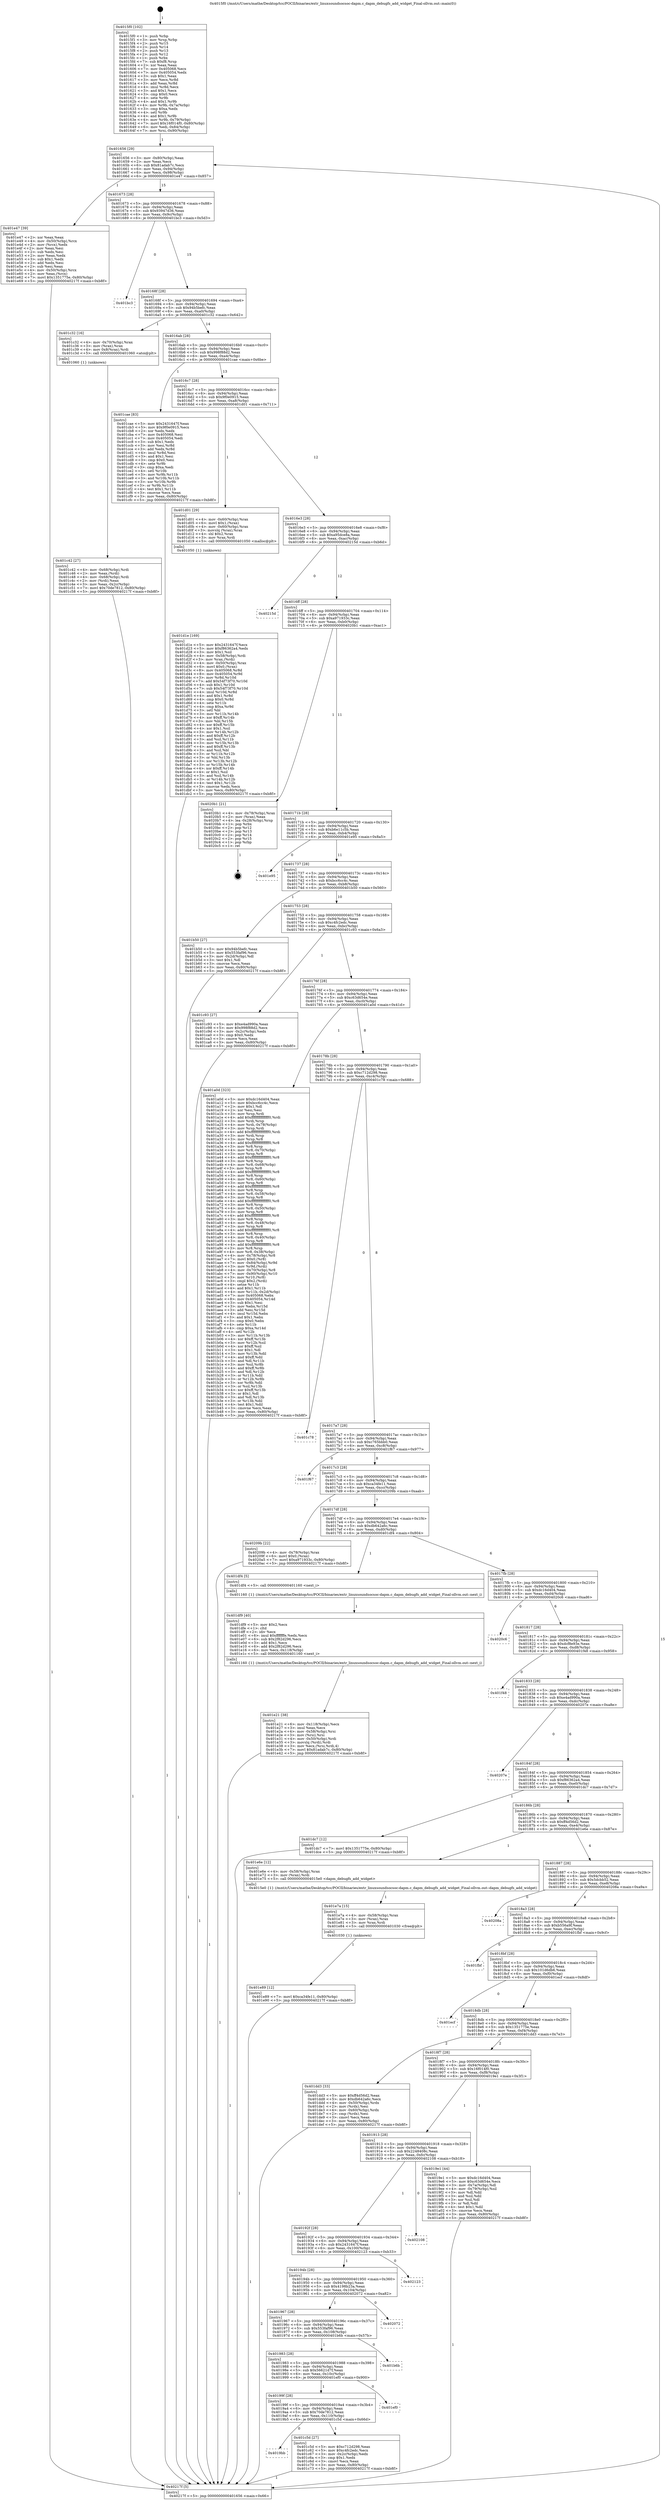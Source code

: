 digraph "0x4015f0" {
  label = "0x4015f0 (/mnt/c/Users/mathe/Desktop/tcc/POCII/binaries/extr_linuxsoundsocsoc-dapm.c_dapm_debugfs_add_widget_Final-ollvm.out::main(0))"
  labelloc = "t"
  node[shape=record]

  Entry [label="",width=0.3,height=0.3,shape=circle,fillcolor=black,style=filled]
  "0x401656" [label="{
     0x401656 [29]\l
     | [instrs]\l
     &nbsp;&nbsp;0x401656 \<+3\>: mov -0x80(%rbp),%eax\l
     &nbsp;&nbsp;0x401659 \<+2\>: mov %eax,%ecx\l
     &nbsp;&nbsp;0x40165b \<+6\>: sub $0x81adab7c,%ecx\l
     &nbsp;&nbsp;0x401661 \<+6\>: mov %eax,-0x94(%rbp)\l
     &nbsp;&nbsp;0x401667 \<+6\>: mov %ecx,-0x98(%rbp)\l
     &nbsp;&nbsp;0x40166d \<+6\>: je 0000000000401e47 \<main+0x857\>\l
  }"]
  "0x401e47" [label="{
     0x401e47 [39]\l
     | [instrs]\l
     &nbsp;&nbsp;0x401e47 \<+2\>: xor %eax,%eax\l
     &nbsp;&nbsp;0x401e49 \<+4\>: mov -0x50(%rbp),%rcx\l
     &nbsp;&nbsp;0x401e4d \<+2\>: mov (%rcx),%edx\l
     &nbsp;&nbsp;0x401e4f \<+2\>: mov %eax,%esi\l
     &nbsp;&nbsp;0x401e51 \<+2\>: sub %edx,%esi\l
     &nbsp;&nbsp;0x401e53 \<+2\>: mov %eax,%edx\l
     &nbsp;&nbsp;0x401e55 \<+3\>: sub $0x1,%edx\l
     &nbsp;&nbsp;0x401e58 \<+2\>: add %edx,%esi\l
     &nbsp;&nbsp;0x401e5a \<+2\>: sub %esi,%eax\l
     &nbsp;&nbsp;0x401e5c \<+4\>: mov -0x50(%rbp),%rcx\l
     &nbsp;&nbsp;0x401e60 \<+2\>: mov %eax,(%rcx)\l
     &nbsp;&nbsp;0x401e62 \<+7\>: movl $0x1351775e,-0x80(%rbp)\l
     &nbsp;&nbsp;0x401e69 \<+5\>: jmp 000000000040217f \<main+0xb8f\>\l
  }"]
  "0x401673" [label="{
     0x401673 [28]\l
     | [instrs]\l
     &nbsp;&nbsp;0x401673 \<+5\>: jmp 0000000000401678 \<main+0x88\>\l
     &nbsp;&nbsp;0x401678 \<+6\>: mov -0x94(%rbp),%eax\l
     &nbsp;&nbsp;0x40167e \<+5\>: sub $0x93947d36,%eax\l
     &nbsp;&nbsp;0x401683 \<+6\>: mov %eax,-0x9c(%rbp)\l
     &nbsp;&nbsp;0x401689 \<+6\>: je 0000000000401bc3 \<main+0x5d3\>\l
  }"]
  Exit [label="",width=0.3,height=0.3,shape=circle,fillcolor=black,style=filled,peripheries=2]
  "0x401bc3" [label="{
     0x401bc3\l
  }", style=dashed]
  "0x40168f" [label="{
     0x40168f [28]\l
     | [instrs]\l
     &nbsp;&nbsp;0x40168f \<+5\>: jmp 0000000000401694 \<main+0xa4\>\l
     &nbsp;&nbsp;0x401694 \<+6\>: mov -0x94(%rbp),%eax\l
     &nbsp;&nbsp;0x40169a \<+5\>: sub $0x94b5befc,%eax\l
     &nbsp;&nbsp;0x40169f \<+6\>: mov %eax,-0xa0(%rbp)\l
     &nbsp;&nbsp;0x4016a5 \<+6\>: je 0000000000401c32 \<main+0x642\>\l
  }"]
  "0x401e89" [label="{
     0x401e89 [12]\l
     | [instrs]\l
     &nbsp;&nbsp;0x401e89 \<+7\>: movl $0xca34fe11,-0x80(%rbp)\l
     &nbsp;&nbsp;0x401e90 \<+5\>: jmp 000000000040217f \<main+0xb8f\>\l
  }"]
  "0x401c32" [label="{
     0x401c32 [16]\l
     | [instrs]\l
     &nbsp;&nbsp;0x401c32 \<+4\>: mov -0x70(%rbp),%rax\l
     &nbsp;&nbsp;0x401c36 \<+3\>: mov (%rax),%rax\l
     &nbsp;&nbsp;0x401c39 \<+4\>: mov 0x8(%rax),%rdi\l
     &nbsp;&nbsp;0x401c3d \<+5\>: call 0000000000401060 \<atoi@plt\>\l
     | [calls]\l
     &nbsp;&nbsp;0x401060 \{1\} (unknown)\l
  }"]
  "0x4016ab" [label="{
     0x4016ab [28]\l
     | [instrs]\l
     &nbsp;&nbsp;0x4016ab \<+5\>: jmp 00000000004016b0 \<main+0xc0\>\l
     &nbsp;&nbsp;0x4016b0 \<+6\>: mov -0x94(%rbp),%eax\l
     &nbsp;&nbsp;0x4016b6 \<+5\>: sub $0x998f88d2,%eax\l
     &nbsp;&nbsp;0x4016bb \<+6\>: mov %eax,-0xa4(%rbp)\l
     &nbsp;&nbsp;0x4016c1 \<+6\>: je 0000000000401cae \<main+0x6be\>\l
  }"]
  "0x401e7a" [label="{
     0x401e7a [15]\l
     | [instrs]\l
     &nbsp;&nbsp;0x401e7a \<+4\>: mov -0x58(%rbp),%rax\l
     &nbsp;&nbsp;0x401e7e \<+3\>: mov (%rax),%rax\l
     &nbsp;&nbsp;0x401e81 \<+3\>: mov %rax,%rdi\l
     &nbsp;&nbsp;0x401e84 \<+5\>: call 0000000000401030 \<free@plt\>\l
     | [calls]\l
     &nbsp;&nbsp;0x401030 \{1\} (unknown)\l
  }"]
  "0x401cae" [label="{
     0x401cae [83]\l
     | [instrs]\l
     &nbsp;&nbsp;0x401cae \<+5\>: mov $0x2431647f,%eax\l
     &nbsp;&nbsp;0x401cb3 \<+5\>: mov $0x9f0e0915,%ecx\l
     &nbsp;&nbsp;0x401cb8 \<+2\>: xor %edx,%edx\l
     &nbsp;&nbsp;0x401cba \<+7\>: mov 0x405068,%esi\l
     &nbsp;&nbsp;0x401cc1 \<+7\>: mov 0x405054,%edi\l
     &nbsp;&nbsp;0x401cc8 \<+3\>: sub $0x1,%edx\l
     &nbsp;&nbsp;0x401ccb \<+3\>: mov %esi,%r8d\l
     &nbsp;&nbsp;0x401cce \<+3\>: add %edx,%r8d\l
     &nbsp;&nbsp;0x401cd1 \<+4\>: imul %r8d,%esi\l
     &nbsp;&nbsp;0x401cd5 \<+3\>: and $0x1,%esi\l
     &nbsp;&nbsp;0x401cd8 \<+3\>: cmp $0x0,%esi\l
     &nbsp;&nbsp;0x401cdb \<+4\>: sete %r9b\l
     &nbsp;&nbsp;0x401cdf \<+3\>: cmp $0xa,%edi\l
     &nbsp;&nbsp;0x401ce2 \<+4\>: setl %r10b\l
     &nbsp;&nbsp;0x401ce6 \<+3\>: mov %r9b,%r11b\l
     &nbsp;&nbsp;0x401ce9 \<+3\>: and %r10b,%r11b\l
     &nbsp;&nbsp;0x401cec \<+3\>: xor %r10b,%r9b\l
     &nbsp;&nbsp;0x401cef \<+3\>: or %r9b,%r11b\l
     &nbsp;&nbsp;0x401cf2 \<+4\>: test $0x1,%r11b\l
     &nbsp;&nbsp;0x401cf6 \<+3\>: cmovne %ecx,%eax\l
     &nbsp;&nbsp;0x401cf9 \<+3\>: mov %eax,-0x80(%rbp)\l
     &nbsp;&nbsp;0x401cfc \<+5\>: jmp 000000000040217f \<main+0xb8f\>\l
  }"]
  "0x4016c7" [label="{
     0x4016c7 [28]\l
     | [instrs]\l
     &nbsp;&nbsp;0x4016c7 \<+5\>: jmp 00000000004016cc \<main+0xdc\>\l
     &nbsp;&nbsp;0x4016cc \<+6\>: mov -0x94(%rbp),%eax\l
     &nbsp;&nbsp;0x4016d2 \<+5\>: sub $0x9f0e0915,%eax\l
     &nbsp;&nbsp;0x4016d7 \<+6\>: mov %eax,-0xa8(%rbp)\l
     &nbsp;&nbsp;0x4016dd \<+6\>: je 0000000000401d01 \<main+0x711\>\l
  }"]
  "0x401e21" [label="{
     0x401e21 [38]\l
     | [instrs]\l
     &nbsp;&nbsp;0x401e21 \<+6\>: mov -0x118(%rbp),%ecx\l
     &nbsp;&nbsp;0x401e27 \<+3\>: imul %eax,%ecx\l
     &nbsp;&nbsp;0x401e2a \<+4\>: mov -0x58(%rbp),%rsi\l
     &nbsp;&nbsp;0x401e2e \<+3\>: mov (%rsi),%rsi\l
     &nbsp;&nbsp;0x401e31 \<+4\>: mov -0x50(%rbp),%rdi\l
     &nbsp;&nbsp;0x401e35 \<+3\>: movslq (%rdi),%rdi\l
     &nbsp;&nbsp;0x401e38 \<+3\>: mov %ecx,(%rsi,%rdi,4)\l
     &nbsp;&nbsp;0x401e3b \<+7\>: movl $0x81adab7c,-0x80(%rbp)\l
     &nbsp;&nbsp;0x401e42 \<+5\>: jmp 000000000040217f \<main+0xb8f\>\l
  }"]
  "0x401d01" [label="{
     0x401d01 [29]\l
     | [instrs]\l
     &nbsp;&nbsp;0x401d01 \<+4\>: mov -0x60(%rbp),%rax\l
     &nbsp;&nbsp;0x401d05 \<+6\>: movl $0x1,(%rax)\l
     &nbsp;&nbsp;0x401d0b \<+4\>: mov -0x60(%rbp),%rax\l
     &nbsp;&nbsp;0x401d0f \<+3\>: movslq (%rax),%rax\l
     &nbsp;&nbsp;0x401d12 \<+4\>: shl $0x2,%rax\l
     &nbsp;&nbsp;0x401d16 \<+3\>: mov %rax,%rdi\l
     &nbsp;&nbsp;0x401d19 \<+5\>: call 0000000000401050 \<malloc@plt\>\l
     | [calls]\l
     &nbsp;&nbsp;0x401050 \{1\} (unknown)\l
  }"]
  "0x4016e3" [label="{
     0x4016e3 [28]\l
     | [instrs]\l
     &nbsp;&nbsp;0x4016e3 \<+5\>: jmp 00000000004016e8 \<main+0xf8\>\l
     &nbsp;&nbsp;0x4016e8 \<+6\>: mov -0x94(%rbp),%eax\l
     &nbsp;&nbsp;0x4016ee \<+5\>: sub $0xa95dce8a,%eax\l
     &nbsp;&nbsp;0x4016f3 \<+6\>: mov %eax,-0xac(%rbp)\l
     &nbsp;&nbsp;0x4016f9 \<+6\>: je 000000000040215d \<main+0xb6d\>\l
  }"]
  "0x401df9" [label="{
     0x401df9 [40]\l
     | [instrs]\l
     &nbsp;&nbsp;0x401df9 \<+5\>: mov $0x2,%ecx\l
     &nbsp;&nbsp;0x401dfe \<+1\>: cltd\l
     &nbsp;&nbsp;0x401dff \<+2\>: idiv %ecx\l
     &nbsp;&nbsp;0x401e01 \<+6\>: imul $0xfffffffe,%edx,%ecx\l
     &nbsp;&nbsp;0x401e07 \<+6\>: sub $0x2f82d296,%ecx\l
     &nbsp;&nbsp;0x401e0d \<+3\>: add $0x1,%ecx\l
     &nbsp;&nbsp;0x401e10 \<+6\>: add $0x2f82d296,%ecx\l
     &nbsp;&nbsp;0x401e16 \<+6\>: mov %ecx,-0x118(%rbp)\l
     &nbsp;&nbsp;0x401e1c \<+5\>: call 0000000000401160 \<next_i\>\l
     | [calls]\l
     &nbsp;&nbsp;0x401160 \{1\} (/mnt/c/Users/mathe/Desktop/tcc/POCII/binaries/extr_linuxsoundsocsoc-dapm.c_dapm_debugfs_add_widget_Final-ollvm.out::next_i)\l
  }"]
  "0x40215d" [label="{
     0x40215d\l
  }", style=dashed]
  "0x4016ff" [label="{
     0x4016ff [28]\l
     | [instrs]\l
     &nbsp;&nbsp;0x4016ff \<+5\>: jmp 0000000000401704 \<main+0x114\>\l
     &nbsp;&nbsp;0x401704 \<+6\>: mov -0x94(%rbp),%eax\l
     &nbsp;&nbsp;0x40170a \<+5\>: sub $0xa971933c,%eax\l
     &nbsp;&nbsp;0x40170f \<+6\>: mov %eax,-0xb0(%rbp)\l
     &nbsp;&nbsp;0x401715 \<+6\>: je 00000000004020b1 \<main+0xac1\>\l
  }"]
  "0x401d1e" [label="{
     0x401d1e [169]\l
     | [instrs]\l
     &nbsp;&nbsp;0x401d1e \<+5\>: mov $0x2431647f,%ecx\l
     &nbsp;&nbsp;0x401d23 \<+5\>: mov $0xf86362a4,%edx\l
     &nbsp;&nbsp;0x401d28 \<+3\>: mov $0x1,%sil\l
     &nbsp;&nbsp;0x401d2b \<+4\>: mov -0x58(%rbp),%rdi\l
     &nbsp;&nbsp;0x401d2f \<+3\>: mov %rax,(%rdi)\l
     &nbsp;&nbsp;0x401d32 \<+4\>: mov -0x50(%rbp),%rax\l
     &nbsp;&nbsp;0x401d36 \<+6\>: movl $0x0,(%rax)\l
     &nbsp;&nbsp;0x401d3c \<+8\>: mov 0x405068,%r8d\l
     &nbsp;&nbsp;0x401d44 \<+8\>: mov 0x405054,%r9d\l
     &nbsp;&nbsp;0x401d4c \<+3\>: mov %r8d,%r10d\l
     &nbsp;&nbsp;0x401d4f \<+7\>: add $0x54f73f70,%r10d\l
     &nbsp;&nbsp;0x401d56 \<+4\>: sub $0x1,%r10d\l
     &nbsp;&nbsp;0x401d5a \<+7\>: sub $0x54f73f70,%r10d\l
     &nbsp;&nbsp;0x401d61 \<+4\>: imul %r10d,%r8d\l
     &nbsp;&nbsp;0x401d65 \<+4\>: and $0x1,%r8d\l
     &nbsp;&nbsp;0x401d69 \<+4\>: cmp $0x0,%r8d\l
     &nbsp;&nbsp;0x401d6d \<+4\>: sete %r11b\l
     &nbsp;&nbsp;0x401d71 \<+4\>: cmp $0xa,%r9d\l
     &nbsp;&nbsp;0x401d75 \<+3\>: setl %bl\l
     &nbsp;&nbsp;0x401d78 \<+3\>: mov %r11b,%r14b\l
     &nbsp;&nbsp;0x401d7b \<+4\>: xor $0xff,%r14b\l
     &nbsp;&nbsp;0x401d7f \<+3\>: mov %bl,%r15b\l
     &nbsp;&nbsp;0x401d82 \<+4\>: xor $0xff,%r15b\l
     &nbsp;&nbsp;0x401d86 \<+4\>: xor $0x1,%sil\l
     &nbsp;&nbsp;0x401d8a \<+3\>: mov %r14b,%r12b\l
     &nbsp;&nbsp;0x401d8d \<+4\>: and $0xff,%r12b\l
     &nbsp;&nbsp;0x401d91 \<+3\>: and %sil,%r11b\l
     &nbsp;&nbsp;0x401d94 \<+3\>: mov %r15b,%r13b\l
     &nbsp;&nbsp;0x401d97 \<+4\>: and $0xff,%r13b\l
     &nbsp;&nbsp;0x401d9b \<+3\>: and %sil,%bl\l
     &nbsp;&nbsp;0x401d9e \<+3\>: or %r11b,%r12b\l
     &nbsp;&nbsp;0x401da1 \<+3\>: or %bl,%r13b\l
     &nbsp;&nbsp;0x401da4 \<+3\>: xor %r13b,%r12b\l
     &nbsp;&nbsp;0x401da7 \<+3\>: or %r15b,%r14b\l
     &nbsp;&nbsp;0x401daa \<+4\>: xor $0xff,%r14b\l
     &nbsp;&nbsp;0x401dae \<+4\>: or $0x1,%sil\l
     &nbsp;&nbsp;0x401db2 \<+3\>: and %sil,%r14b\l
     &nbsp;&nbsp;0x401db5 \<+3\>: or %r14b,%r12b\l
     &nbsp;&nbsp;0x401db8 \<+4\>: test $0x1,%r12b\l
     &nbsp;&nbsp;0x401dbc \<+3\>: cmovne %edx,%ecx\l
     &nbsp;&nbsp;0x401dbf \<+3\>: mov %ecx,-0x80(%rbp)\l
     &nbsp;&nbsp;0x401dc2 \<+5\>: jmp 000000000040217f \<main+0xb8f\>\l
  }"]
  "0x4020b1" [label="{
     0x4020b1 [21]\l
     | [instrs]\l
     &nbsp;&nbsp;0x4020b1 \<+4\>: mov -0x78(%rbp),%rax\l
     &nbsp;&nbsp;0x4020b5 \<+2\>: mov (%rax),%eax\l
     &nbsp;&nbsp;0x4020b7 \<+4\>: lea -0x28(%rbp),%rsp\l
     &nbsp;&nbsp;0x4020bb \<+1\>: pop %rbx\l
     &nbsp;&nbsp;0x4020bc \<+2\>: pop %r12\l
     &nbsp;&nbsp;0x4020be \<+2\>: pop %r13\l
     &nbsp;&nbsp;0x4020c0 \<+2\>: pop %r14\l
     &nbsp;&nbsp;0x4020c2 \<+2\>: pop %r15\l
     &nbsp;&nbsp;0x4020c4 \<+1\>: pop %rbp\l
     &nbsp;&nbsp;0x4020c5 \<+1\>: ret\l
  }"]
  "0x40171b" [label="{
     0x40171b [28]\l
     | [instrs]\l
     &nbsp;&nbsp;0x40171b \<+5\>: jmp 0000000000401720 \<main+0x130\>\l
     &nbsp;&nbsp;0x401720 \<+6\>: mov -0x94(%rbp),%eax\l
     &nbsp;&nbsp;0x401726 \<+5\>: sub $0xb6e11c5b,%eax\l
     &nbsp;&nbsp;0x40172b \<+6\>: mov %eax,-0xb4(%rbp)\l
     &nbsp;&nbsp;0x401731 \<+6\>: je 0000000000401e95 \<main+0x8a5\>\l
  }"]
  "0x4019bb" [label="{
     0x4019bb\l
  }", style=dashed]
  "0x401e95" [label="{
     0x401e95\l
  }", style=dashed]
  "0x401737" [label="{
     0x401737 [28]\l
     | [instrs]\l
     &nbsp;&nbsp;0x401737 \<+5\>: jmp 000000000040173c \<main+0x14c\>\l
     &nbsp;&nbsp;0x40173c \<+6\>: mov -0x94(%rbp),%eax\l
     &nbsp;&nbsp;0x401742 \<+5\>: sub $0xbcc6cc4c,%eax\l
     &nbsp;&nbsp;0x401747 \<+6\>: mov %eax,-0xb8(%rbp)\l
     &nbsp;&nbsp;0x40174d \<+6\>: je 0000000000401b50 \<main+0x560\>\l
  }"]
  "0x401c5d" [label="{
     0x401c5d [27]\l
     | [instrs]\l
     &nbsp;&nbsp;0x401c5d \<+5\>: mov $0xc712d298,%eax\l
     &nbsp;&nbsp;0x401c62 \<+5\>: mov $0xc4fc2edc,%ecx\l
     &nbsp;&nbsp;0x401c67 \<+3\>: mov -0x2c(%rbp),%edx\l
     &nbsp;&nbsp;0x401c6a \<+3\>: cmp $0x1,%edx\l
     &nbsp;&nbsp;0x401c6d \<+3\>: cmovl %ecx,%eax\l
     &nbsp;&nbsp;0x401c70 \<+3\>: mov %eax,-0x80(%rbp)\l
     &nbsp;&nbsp;0x401c73 \<+5\>: jmp 000000000040217f \<main+0xb8f\>\l
  }"]
  "0x401b50" [label="{
     0x401b50 [27]\l
     | [instrs]\l
     &nbsp;&nbsp;0x401b50 \<+5\>: mov $0x94b5befc,%eax\l
     &nbsp;&nbsp;0x401b55 \<+5\>: mov $0x553faf96,%ecx\l
     &nbsp;&nbsp;0x401b5a \<+3\>: mov -0x2d(%rbp),%dl\l
     &nbsp;&nbsp;0x401b5d \<+3\>: test $0x1,%dl\l
     &nbsp;&nbsp;0x401b60 \<+3\>: cmovne %ecx,%eax\l
     &nbsp;&nbsp;0x401b63 \<+3\>: mov %eax,-0x80(%rbp)\l
     &nbsp;&nbsp;0x401b66 \<+5\>: jmp 000000000040217f \<main+0xb8f\>\l
  }"]
  "0x401753" [label="{
     0x401753 [28]\l
     | [instrs]\l
     &nbsp;&nbsp;0x401753 \<+5\>: jmp 0000000000401758 \<main+0x168\>\l
     &nbsp;&nbsp;0x401758 \<+6\>: mov -0x94(%rbp),%eax\l
     &nbsp;&nbsp;0x40175e \<+5\>: sub $0xc4fc2edc,%eax\l
     &nbsp;&nbsp;0x401763 \<+6\>: mov %eax,-0xbc(%rbp)\l
     &nbsp;&nbsp;0x401769 \<+6\>: je 0000000000401c93 \<main+0x6a3\>\l
  }"]
  "0x40199f" [label="{
     0x40199f [28]\l
     | [instrs]\l
     &nbsp;&nbsp;0x40199f \<+5\>: jmp 00000000004019a4 \<main+0x3b4\>\l
     &nbsp;&nbsp;0x4019a4 \<+6\>: mov -0x94(%rbp),%eax\l
     &nbsp;&nbsp;0x4019aa \<+5\>: sub $0x70de7812,%eax\l
     &nbsp;&nbsp;0x4019af \<+6\>: mov %eax,-0x110(%rbp)\l
     &nbsp;&nbsp;0x4019b5 \<+6\>: je 0000000000401c5d \<main+0x66d\>\l
  }"]
  "0x401c93" [label="{
     0x401c93 [27]\l
     | [instrs]\l
     &nbsp;&nbsp;0x401c93 \<+5\>: mov $0xe4ad990a,%eax\l
     &nbsp;&nbsp;0x401c98 \<+5\>: mov $0x998f88d2,%ecx\l
     &nbsp;&nbsp;0x401c9d \<+3\>: mov -0x2c(%rbp),%edx\l
     &nbsp;&nbsp;0x401ca0 \<+3\>: cmp $0x0,%edx\l
     &nbsp;&nbsp;0x401ca3 \<+3\>: cmove %ecx,%eax\l
     &nbsp;&nbsp;0x401ca6 \<+3\>: mov %eax,-0x80(%rbp)\l
     &nbsp;&nbsp;0x401ca9 \<+5\>: jmp 000000000040217f \<main+0xb8f\>\l
  }"]
  "0x40176f" [label="{
     0x40176f [28]\l
     | [instrs]\l
     &nbsp;&nbsp;0x40176f \<+5\>: jmp 0000000000401774 \<main+0x184\>\l
     &nbsp;&nbsp;0x401774 \<+6\>: mov -0x94(%rbp),%eax\l
     &nbsp;&nbsp;0x40177a \<+5\>: sub $0xc63d654e,%eax\l
     &nbsp;&nbsp;0x40177f \<+6\>: mov %eax,-0xc0(%rbp)\l
     &nbsp;&nbsp;0x401785 \<+6\>: je 0000000000401a0d \<main+0x41d\>\l
  }"]
  "0x401ef0" [label="{
     0x401ef0\l
  }", style=dashed]
  "0x401a0d" [label="{
     0x401a0d [323]\l
     | [instrs]\l
     &nbsp;&nbsp;0x401a0d \<+5\>: mov $0xdc16d404,%eax\l
     &nbsp;&nbsp;0x401a12 \<+5\>: mov $0xbcc6cc4c,%ecx\l
     &nbsp;&nbsp;0x401a17 \<+2\>: mov $0x1,%dl\l
     &nbsp;&nbsp;0x401a19 \<+2\>: xor %esi,%esi\l
     &nbsp;&nbsp;0x401a1b \<+3\>: mov %rsp,%rdi\l
     &nbsp;&nbsp;0x401a1e \<+4\>: add $0xfffffffffffffff0,%rdi\l
     &nbsp;&nbsp;0x401a22 \<+3\>: mov %rdi,%rsp\l
     &nbsp;&nbsp;0x401a25 \<+4\>: mov %rdi,-0x78(%rbp)\l
     &nbsp;&nbsp;0x401a29 \<+3\>: mov %rsp,%rdi\l
     &nbsp;&nbsp;0x401a2c \<+4\>: add $0xfffffffffffffff0,%rdi\l
     &nbsp;&nbsp;0x401a30 \<+3\>: mov %rdi,%rsp\l
     &nbsp;&nbsp;0x401a33 \<+3\>: mov %rsp,%r8\l
     &nbsp;&nbsp;0x401a36 \<+4\>: add $0xfffffffffffffff0,%r8\l
     &nbsp;&nbsp;0x401a3a \<+3\>: mov %r8,%rsp\l
     &nbsp;&nbsp;0x401a3d \<+4\>: mov %r8,-0x70(%rbp)\l
     &nbsp;&nbsp;0x401a41 \<+3\>: mov %rsp,%r8\l
     &nbsp;&nbsp;0x401a44 \<+4\>: add $0xfffffffffffffff0,%r8\l
     &nbsp;&nbsp;0x401a48 \<+3\>: mov %r8,%rsp\l
     &nbsp;&nbsp;0x401a4b \<+4\>: mov %r8,-0x68(%rbp)\l
     &nbsp;&nbsp;0x401a4f \<+3\>: mov %rsp,%r8\l
     &nbsp;&nbsp;0x401a52 \<+4\>: add $0xfffffffffffffff0,%r8\l
     &nbsp;&nbsp;0x401a56 \<+3\>: mov %r8,%rsp\l
     &nbsp;&nbsp;0x401a59 \<+4\>: mov %r8,-0x60(%rbp)\l
     &nbsp;&nbsp;0x401a5d \<+3\>: mov %rsp,%r8\l
     &nbsp;&nbsp;0x401a60 \<+4\>: add $0xfffffffffffffff0,%r8\l
     &nbsp;&nbsp;0x401a64 \<+3\>: mov %r8,%rsp\l
     &nbsp;&nbsp;0x401a67 \<+4\>: mov %r8,-0x58(%rbp)\l
     &nbsp;&nbsp;0x401a6b \<+3\>: mov %rsp,%r8\l
     &nbsp;&nbsp;0x401a6e \<+4\>: add $0xfffffffffffffff0,%r8\l
     &nbsp;&nbsp;0x401a72 \<+3\>: mov %r8,%rsp\l
     &nbsp;&nbsp;0x401a75 \<+4\>: mov %r8,-0x50(%rbp)\l
     &nbsp;&nbsp;0x401a79 \<+3\>: mov %rsp,%r8\l
     &nbsp;&nbsp;0x401a7c \<+4\>: add $0xfffffffffffffff0,%r8\l
     &nbsp;&nbsp;0x401a80 \<+3\>: mov %r8,%rsp\l
     &nbsp;&nbsp;0x401a83 \<+4\>: mov %r8,-0x48(%rbp)\l
     &nbsp;&nbsp;0x401a87 \<+3\>: mov %rsp,%r8\l
     &nbsp;&nbsp;0x401a8a \<+4\>: add $0xfffffffffffffff0,%r8\l
     &nbsp;&nbsp;0x401a8e \<+3\>: mov %r8,%rsp\l
     &nbsp;&nbsp;0x401a91 \<+4\>: mov %r8,-0x40(%rbp)\l
     &nbsp;&nbsp;0x401a95 \<+3\>: mov %rsp,%r8\l
     &nbsp;&nbsp;0x401a98 \<+4\>: add $0xfffffffffffffff0,%r8\l
     &nbsp;&nbsp;0x401a9c \<+3\>: mov %r8,%rsp\l
     &nbsp;&nbsp;0x401a9f \<+4\>: mov %r8,-0x38(%rbp)\l
     &nbsp;&nbsp;0x401aa3 \<+4\>: mov -0x78(%rbp),%r8\l
     &nbsp;&nbsp;0x401aa7 \<+7\>: movl $0x0,(%r8)\l
     &nbsp;&nbsp;0x401aae \<+7\>: mov -0x84(%rbp),%r9d\l
     &nbsp;&nbsp;0x401ab5 \<+3\>: mov %r9d,(%rdi)\l
     &nbsp;&nbsp;0x401ab8 \<+4\>: mov -0x70(%rbp),%r8\l
     &nbsp;&nbsp;0x401abc \<+7\>: mov -0x90(%rbp),%r10\l
     &nbsp;&nbsp;0x401ac3 \<+3\>: mov %r10,(%r8)\l
     &nbsp;&nbsp;0x401ac6 \<+3\>: cmpl $0x2,(%rdi)\l
     &nbsp;&nbsp;0x401ac9 \<+4\>: setne %r11b\l
     &nbsp;&nbsp;0x401acd \<+4\>: and $0x1,%r11b\l
     &nbsp;&nbsp;0x401ad1 \<+4\>: mov %r11b,-0x2d(%rbp)\l
     &nbsp;&nbsp;0x401ad5 \<+7\>: mov 0x405068,%ebx\l
     &nbsp;&nbsp;0x401adc \<+8\>: mov 0x405054,%r14d\l
     &nbsp;&nbsp;0x401ae4 \<+3\>: sub $0x1,%esi\l
     &nbsp;&nbsp;0x401ae7 \<+3\>: mov %ebx,%r15d\l
     &nbsp;&nbsp;0x401aea \<+3\>: add %esi,%r15d\l
     &nbsp;&nbsp;0x401aed \<+4\>: imul %r15d,%ebx\l
     &nbsp;&nbsp;0x401af1 \<+3\>: and $0x1,%ebx\l
     &nbsp;&nbsp;0x401af4 \<+3\>: cmp $0x0,%ebx\l
     &nbsp;&nbsp;0x401af7 \<+4\>: sete %r11b\l
     &nbsp;&nbsp;0x401afb \<+4\>: cmp $0xa,%r14d\l
     &nbsp;&nbsp;0x401aff \<+4\>: setl %r12b\l
     &nbsp;&nbsp;0x401b03 \<+3\>: mov %r11b,%r13b\l
     &nbsp;&nbsp;0x401b06 \<+4\>: xor $0xff,%r13b\l
     &nbsp;&nbsp;0x401b0a \<+3\>: mov %r12b,%sil\l
     &nbsp;&nbsp;0x401b0d \<+4\>: xor $0xff,%sil\l
     &nbsp;&nbsp;0x401b11 \<+3\>: xor $0x1,%dl\l
     &nbsp;&nbsp;0x401b14 \<+3\>: mov %r13b,%dil\l
     &nbsp;&nbsp;0x401b17 \<+4\>: and $0xff,%dil\l
     &nbsp;&nbsp;0x401b1b \<+3\>: and %dl,%r11b\l
     &nbsp;&nbsp;0x401b1e \<+3\>: mov %sil,%r8b\l
     &nbsp;&nbsp;0x401b21 \<+4\>: and $0xff,%r8b\l
     &nbsp;&nbsp;0x401b25 \<+3\>: and %dl,%r12b\l
     &nbsp;&nbsp;0x401b28 \<+3\>: or %r11b,%dil\l
     &nbsp;&nbsp;0x401b2b \<+3\>: or %r12b,%r8b\l
     &nbsp;&nbsp;0x401b2e \<+3\>: xor %r8b,%dil\l
     &nbsp;&nbsp;0x401b31 \<+3\>: or %sil,%r13b\l
     &nbsp;&nbsp;0x401b34 \<+4\>: xor $0xff,%r13b\l
     &nbsp;&nbsp;0x401b38 \<+3\>: or $0x1,%dl\l
     &nbsp;&nbsp;0x401b3b \<+3\>: and %dl,%r13b\l
     &nbsp;&nbsp;0x401b3e \<+3\>: or %r13b,%dil\l
     &nbsp;&nbsp;0x401b41 \<+4\>: test $0x1,%dil\l
     &nbsp;&nbsp;0x401b45 \<+3\>: cmovne %ecx,%eax\l
     &nbsp;&nbsp;0x401b48 \<+3\>: mov %eax,-0x80(%rbp)\l
     &nbsp;&nbsp;0x401b4b \<+5\>: jmp 000000000040217f \<main+0xb8f\>\l
  }"]
  "0x40178b" [label="{
     0x40178b [28]\l
     | [instrs]\l
     &nbsp;&nbsp;0x40178b \<+5\>: jmp 0000000000401790 \<main+0x1a0\>\l
     &nbsp;&nbsp;0x401790 \<+6\>: mov -0x94(%rbp),%eax\l
     &nbsp;&nbsp;0x401796 \<+5\>: sub $0xc712d298,%eax\l
     &nbsp;&nbsp;0x40179b \<+6\>: mov %eax,-0xc4(%rbp)\l
     &nbsp;&nbsp;0x4017a1 \<+6\>: je 0000000000401c78 \<main+0x688\>\l
  }"]
  "0x401983" [label="{
     0x401983 [28]\l
     | [instrs]\l
     &nbsp;&nbsp;0x401983 \<+5\>: jmp 0000000000401988 \<main+0x398\>\l
     &nbsp;&nbsp;0x401988 \<+6\>: mov -0x94(%rbp),%eax\l
     &nbsp;&nbsp;0x40198e \<+5\>: sub $0x56621d7f,%eax\l
     &nbsp;&nbsp;0x401993 \<+6\>: mov %eax,-0x10c(%rbp)\l
     &nbsp;&nbsp;0x401999 \<+6\>: je 0000000000401ef0 \<main+0x900\>\l
  }"]
  "0x401c78" [label="{
     0x401c78\l
  }", style=dashed]
  "0x4017a7" [label="{
     0x4017a7 [28]\l
     | [instrs]\l
     &nbsp;&nbsp;0x4017a7 \<+5\>: jmp 00000000004017ac \<main+0x1bc\>\l
     &nbsp;&nbsp;0x4017ac \<+6\>: mov -0x94(%rbp),%eax\l
     &nbsp;&nbsp;0x4017b2 \<+5\>: sub $0xc765bbb0,%eax\l
     &nbsp;&nbsp;0x4017b7 \<+6\>: mov %eax,-0xc8(%rbp)\l
     &nbsp;&nbsp;0x4017bd \<+6\>: je 0000000000401f67 \<main+0x977\>\l
  }"]
  "0x401b6b" [label="{
     0x401b6b\l
  }", style=dashed]
  "0x401f67" [label="{
     0x401f67\l
  }", style=dashed]
  "0x4017c3" [label="{
     0x4017c3 [28]\l
     | [instrs]\l
     &nbsp;&nbsp;0x4017c3 \<+5\>: jmp 00000000004017c8 \<main+0x1d8\>\l
     &nbsp;&nbsp;0x4017c8 \<+6\>: mov -0x94(%rbp),%eax\l
     &nbsp;&nbsp;0x4017ce \<+5\>: sub $0xca34fe11,%eax\l
     &nbsp;&nbsp;0x4017d3 \<+6\>: mov %eax,-0xcc(%rbp)\l
     &nbsp;&nbsp;0x4017d9 \<+6\>: je 000000000040209b \<main+0xaab\>\l
  }"]
  "0x401967" [label="{
     0x401967 [28]\l
     | [instrs]\l
     &nbsp;&nbsp;0x401967 \<+5\>: jmp 000000000040196c \<main+0x37c\>\l
     &nbsp;&nbsp;0x40196c \<+6\>: mov -0x94(%rbp),%eax\l
     &nbsp;&nbsp;0x401972 \<+5\>: sub $0x553faf96,%eax\l
     &nbsp;&nbsp;0x401977 \<+6\>: mov %eax,-0x108(%rbp)\l
     &nbsp;&nbsp;0x40197d \<+6\>: je 0000000000401b6b \<main+0x57b\>\l
  }"]
  "0x40209b" [label="{
     0x40209b [22]\l
     | [instrs]\l
     &nbsp;&nbsp;0x40209b \<+4\>: mov -0x78(%rbp),%rax\l
     &nbsp;&nbsp;0x40209f \<+6\>: movl $0x0,(%rax)\l
     &nbsp;&nbsp;0x4020a5 \<+7\>: movl $0xa971933c,-0x80(%rbp)\l
     &nbsp;&nbsp;0x4020ac \<+5\>: jmp 000000000040217f \<main+0xb8f\>\l
  }"]
  "0x4017df" [label="{
     0x4017df [28]\l
     | [instrs]\l
     &nbsp;&nbsp;0x4017df \<+5\>: jmp 00000000004017e4 \<main+0x1f4\>\l
     &nbsp;&nbsp;0x4017e4 \<+6\>: mov -0x94(%rbp),%eax\l
     &nbsp;&nbsp;0x4017ea \<+5\>: sub $0xdb642a6c,%eax\l
     &nbsp;&nbsp;0x4017ef \<+6\>: mov %eax,-0xd0(%rbp)\l
     &nbsp;&nbsp;0x4017f5 \<+6\>: je 0000000000401df4 \<main+0x804\>\l
  }"]
  "0x402072" [label="{
     0x402072\l
  }", style=dashed]
  "0x401df4" [label="{
     0x401df4 [5]\l
     | [instrs]\l
     &nbsp;&nbsp;0x401df4 \<+5\>: call 0000000000401160 \<next_i\>\l
     | [calls]\l
     &nbsp;&nbsp;0x401160 \{1\} (/mnt/c/Users/mathe/Desktop/tcc/POCII/binaries/extr_linuxsoundsocsoc-dapm.c_dapm_debugfs_add_widget_Final-ollvm.out::next_i)\l
  }"]
  "0x4017fb" [label="{
     0x4017fb [28]\l
     | [instrs]\l
     &nbsp;&nbsp;0x4017fb \<+5\>: jmp 0000000000401800 \<main+0x210\>\l
     &nbsp;&nbsp;0x401800 \<+6\>: mov -0x94(%rbp),%eax\l
     &nbsp;&nbsp;0x401806 \<+5\>: sub $0xdc16d404,%eax\l
     &nbsp;&nbsp;0x40180b \<+6\>: mov %eax,-0xd4(%rbp)\l
     &nbsp;&nbsp;0x401811 \<+6\>: je 00000000004020c6 \<main+0xad6\>\l
  }"]
  "0x40194b" [label="{
     0x40194b [28]\l
     | [instrs]\l
     &nbsp;&nbsp;0x40194b \<+5\>: jmp 0000000000401950 \<main+0x360\>\l
     &nbsp;&nbsp;0x401950 \<+6\>: mov -0x94(%rbp),%eax\l
     &nbsp;&nbsp;0x401956 \<+5\>: sub $0x4198b23a,%eax\l
     &nbsp;&nbsp;0x40195b \<+6\>: mov %eax,-0x104(%rbp)\l
     &nbsp;&nbsp;0x401961 \<+6\>: je 0000000000402072 \<main+0xa82\>\l
  }"]
  "0x4020c6" [label="{
     0x4020c6\l
  }", style=dashed]
  "0x401817" [label="{
     0x401817 [28]\l
     | [instrs]\l
     &nbsp;&nbsp;0x401817 \<+5\>: jmp 000000000040181c \<main+0x22c\>\l
     &nbsp;&nbsp;0x40181c \<+6\>: mov -0x94(%rbp),%eax\l
     &nbsp;&nbsp;0x401822 \<+5\>: sub $0xdcf8e93e,%eax\l
     &nbsp;&nbsp;0x401827 \<+6\>: mov %eax,-0xd8(%rbp)\l
     &nbsp;&nbsp;0x40182d \<+6\>: je 0000000000401f48 \<main+0x958\>\l
  }"]
  "0x402123" [label="{
     0x402123\l
  }", style=dashed]
  "0x401f48" [label="{
     0x401f48\l
  }", style=dashed]
  "0x401833" [label="{
     0x401833 [28]\l
     | [instrs]\l
     &nbsp;&nbsp;0x401833 \<+5\>: jmp 0000000000401838 \<main+0x248\>\l
     &nbsp;&nbsp;0x401838 \<+6\>: mov -0x94(%rbp),%eax\l
     &nbsp;&nbsp;0x40183e \<+5\>: sub $0xe4ad990a,%eax\l
     &nbsp;&nbsp;0x401843 \<+6\>: mov %eax,-0xdc(%rbp)\l
     &nbsp;&nbsp;0x401849 \<+6\>: je 000000000040207e \<main+0xa8e\>\l
  }"]
  "0x40192f" [label="{
     0x40192f [28]\l
     | [instrs]\l
     &nbsp;&nbsp;0x40192f \<+5\>: jmp 0000000000401934 \<main+0x344\>\l
     &nbsp;&nbsp;0x401934 \<+6\>: mov -0x94(%rbp),%eax\l
     &nbsp;&nbsp;0x40193a \<+5\>: sub $0x2431647f,%eax\l
     &nbsp;&nbsp;0x40193f \<+6\>: mov %eax,-0x100(%rbp)\l
     &nbsp;&nbsp;0x401945 \<+6\>: je 0000000000402123 \<main+0xb33\>\l
  }"]
  "0x40207e" [label="{
     0x40207e\l
  }", style=dashed]
  "0x40184f" [label="{
     0x40184f [28]\l
     | [instrs]\l
     &nbsp;&nbsp;0x40184f \<+5\>: jmp 0000000000401854 \<main+0x264\>\l
     &nbsp;&nbsp;0x401854 \<+6\>: mov -0x94(%rbp),%eax\l
     &nbsp;&nbsp;0x40185a \<+5\>: sub $0xf86362a4,%eax\l
     &nbsp;&nbsp;0x40185f \<+6\>: mov %eax,-0xe0(%rbp)\l
     &nbsp;&nbsp;0x401865 \<+6\>: je 0000000000401dc7 \<main+0x7d7\>\l
  }"]
  "0x402108" [label="{
     0x402108\l
  }", style=dashed]
  "0x401dc7" [label="{
     0x401dc7 [12]\l
     | [instrs]\l
     &nbsp;&nbsp;0x401dc7 \<+7\>: movl $0x1351775e,-0x80(%rbp)\l
     &nbsp;&nbsp;0x401dce \<+5\>: jmp 000000000040217f \<main+0xb8f\>\l
  }"]
  "0x40186b" [label="{
     0x40186b [28]\l
     | [instrs]\l
     &nbsp;&nbsp;0x40186b \<+5\>: jmp 0000000000401870 \<main+0x280\>\l
     &nbsp;&nbsp;0x401870 \<+6\>: mov -0x94(%rbp),%eax\l
     &nbsp;&nbsp;0x401876 \<+5\>: sub $0xff4d56d2,%eax\l
     &nbsp;&nbsp;0x40187b \<+6\>: mov %eax,-0xe4(%rbp)\l
     &nbsp;&nbsp;0x401881 \<+6\>: je 0000000000401e6e \<main+0x87e\>\l
  }"]
  "0x401c42" [label="{
     0x401c42 [27]\l
     | [instrs]\l
     &nbsp;&nbsp;0x401c42 \<+4\>: mov -0x68(%rbp),%rdi\l
     &nbsp;&nbsp;0x401c46 \<+2\>: mov %eax,(%rdi)\l
     &nbsp;&nbsp;0x401c48 \<+4\>: mov -0x68(%rbp),%rdi\l
     &nbsp;&nbsp;0x401c4c \<+2\>: mov (%rdi),%eax\l
     &nbsp;&nbsp;0x401c4e \<+3\>: mov %eax,-0x2c(%rbp)\l
     &nbsp;&nbsp;0x401c51 \<+7\>: movl $0x70de7812,-0x80(%rbp)\l
     &nbsp;&nbsp;0x401c58 \<+5\>: jmp 000000000040217f \<main+0xb8f\>\l
  }"]
  "0x401e6e" [label="{
     0x401e6e [12]\l
     | [instrs]\l
     &nbsp;&nbsp;0x401e6e \<+4\>: mov -0x58(%rbp),%rax\l
     &nbsp;&nbsp;0x401e72 \<+3\>: mov (%rax),%rdi\l
     &nbsp;&nbsp;0x401e75 \<+5\>: call 00000000004015e0 \<dapm_debugfs_add_widget\>\l
     | [calls]\l
     &nbsp;&nbsp;0x4015e0 \{1\} (/mnt/c/Users/mathe/Desktop/tcc/POCII/binaries/extr_linuxsoundsocsoc-dapm.c_dapm_debugfs_add_widget_Final-ollvm.out::dapm_debugfs_add_widget)\l
  }"]
  "0x401887" [label="{
     0x401887 [28]\l
     | [instrs]\l
     &nbsp;&nbsp;0x401887 \<+5\>: jmp 000000000040188c \<main+0x29c\>\l
     &nbsp;&nbsp;0x40188c \<+6\>: mov -0x94(%rbp),%eax\l
     &nbsp;&nbsp;0x401892 \<+5\>: sub $0x5dcbb52,%eax\l
     &nbsp;&nbsp;0x401897 \<+6\>: mov %eax,-0xe8(%rbp)\l
     &nbsp;&nbsp;0x40189d \<+6\>: je 000000000040208a \<main+0xa9a\>\l
  }"]
  "0x4015f0" [label="{
     0x4015f0 [102]\l
     | [instrs]\l
     &nbsp;&nbsp;0x4015f0 \<+1\>: push %rbp\l
     &nbsp;&nbsp;0x4015f1 \<+3\>: mov %rsp,%rbp\l
     &nbsp;&nbsp;0x4015f4 \<+2\>: push %r15\l
     &nbsp;&nbsp;0x4015f6 \<+2\>: push %r14\l
     &nbsp;&nbsp;0x4015f8 \<+2\>: push %r13\l
     &nbsp;&nbsp;0x4015fa \<+2\>: push %r12\l
     &nbsp;&nbsp;0x4015fc \<+1\>: push %rbx\l
     &nbsp;&nbsp;0x4015fd \<+7\>: sub $0xf8,%rsp\l
     &nbsp;&nbsp;0x401604 \<+2\>: xor %eax,%eax\l
     &nbsp;&nbsp;0x401606 \<+7\>: mov 0x405068,%ecx\l
     &nbsp;&nbsp;0x40160d \<+7\>: mov 0x405054,%edx\l
     &nbsp;&nbsp;0x401614 \<+3\>: sub $0x1,%eax\l
     &nbsp;&nbsp;0x401617 \<+3\>: mov %ecx,%r8d\l
     &nbsp;&nbsp;0x40161a \<+3\>: add %eax,%r8d\l
     &nbsp;&nbsp;0x40161d \<+4\>: imul %r8d,%ecx\l
     &nbsp;&nbsp;0x401621 \<+3\>: and $0x1,%ecx\l
     &nbsp;&nbsp;0x401624 \<+3\>: cmp $0x0,%ecx\l
     &nbsp;&nbsp;0x401627 \<+4\>: sete %r9b\l
     &nbsp;&nbsp;0x40162b \<+4\>: and $0x1,%r9b\l
     &nbsp;&nbsp;0x40162f \<+4\>: mov %r9b,-0x7a(%rbp)\l
     &nbsp;&nbsp;0x401633 \<+3\>: cmp $0xa,%edx\l
     &nbsp;&nbsp;0x401636 \<+4\>: setl %r9b\l
     &nbsp;&nbsp;0x40163a \<+4\>: and $0x1,%r9b\l
     &nbsp;&nbsp;0x40163e \<+4\>: mov %r9b,-0x79(%rbp)\l
     &nbsp;&nbsp;0x401642 \<+7\>: movl $0x16f014f0,-0x80(%rbp)\l
     &nbsp;&nbsp;0x401649 \<+6\>: mov %edi,-0x84(%rbp)\l
     &nbsp;&nbsp;0x40164f \<+7\>: mov %rsi,-0x90(%rbp)\l
  }"]
  "0x40208a" [label="{
     0x40208a\l
  }", style=dashed]
  "0x4018a3" [label="{
     0x4018a3 [28]\l
     | [instrs]\l
     &nbsp;&nbsp;0x4018a3 \<+5\>: jmp 00000000004018a8 \<main+0x2b8\>\l
     &nbsp;&nbsp;0x4018a8 \<+6\>: mov -0x94(%rbp),%eax\l
     &nbsp;&nbsp;0x4018ae \<+5\>: sub $0xb556a9f,%eax\l
     &nbsp;&nbsp;0x4018b3 \<+6\>: mov %eax,-0xec(%rbp)\l
     &nbsp;&nbsp;0x4018b9 \<+6\>: je 0000000000401fbf \<main+0x9cf\>\l
  }"]
  "0x40217f" [label="{
     0x40217f [5]\l
     | [instrs]\l
     &nbsp;&nbsp;0x40217f \<+5\>: jmp 0000000000401656 \<main+0x66\>\l
  }"]
  "0x401fbf" [label="{
     0x401fbf\l
  }", style=dashed]
  "0x4018bf" [label="{
     0x4018bf [28]\l
     | [instrs]\l
     &nbsp;&nbsp;0x4018bf \<+5\>: jmp 00000000004018c4 \<main+0x2d4\>\l
     &nbsp;&nbsp;0x4018c4 \<+6\>: mov -0x94(%rbp),%eax\l
     &nbsp;&nbsp;0x4018ca \<+5\>: sub $0x101d6db6,%eax\l
     &nbsp;&nbsp;0x4018cf \<+6\>: mov %eax,-0xf0(%rbp)\l
     &nbsp;&nbsp;0x4018d5 \<+6\>: je 0000000000401ecf \<main+0x8df\>\l
  }"]
  "0x401913" [label="{
     0x401913 [28]\l
     | [instrs]\l
     &nbsp;&nbsp;0x401913 \<+5\>: jmp 0000000000401918 \<main+0x328\>\l
     &nbsp;&nbsp;0x401918 \<+6\>: mov -0x94(%rbp),%eax\l
     &nbsp;&nbsp;0x40191e \<+5\>: sub $0x2248408c,%eax\l
     &nbsp;&nbsp;0x401923 \<+6\>: mov %eax,-0xfc(%rbp)\l
     &nbsp;&nbsp;0x401929 \<+6\>: je 0000000000402108 \<main+0xb18\>\l
  }"]
  "0x401ecf" [label="{
     0x401ecf\l
  }", style=dashed]
  "0x4018db" [label="{
     0x4018db [28]\l
     | [instrs]\l
     &nbsp;&nbsp;0x4018db \<+5\>: jmp 00000000004018e0 \<main+0x2f0\>\l
     &nbsp;&nbsp;0x4018e0 \<+6\>: mov -0x94(%rbp),%eax\l
     &nbsp;&nbsp;0x4018e6 \<+5\>: sub $0x1351775e,%eax\l
     &nbsp;&nbsp;0x4018eb \<+6\>: mov %eax,-0xf4(%rbp)\l
     &nbsp;&nbsp;0x4018f1 \<+6\>: je 0000000000401dd3 \<main+0x7e3\>\l
  }"]
  "0x4019e1" [label="{
     0x4019e1 [44]\l
     | [instrs]\l
     &nbsp;&nbsp;0x4019e1 \<+5\>: mov $0xdc16d404,%eax\l
     &nbsp;&nbsp;0x4019e6 \<+5\>: mov $0xc63d654e,%ecx\l
     &nbsp;&nbsp;0x4019eb \<+3\>: mov -0x7a(%rbp),%dl\l
     &nbsp;&nbsp;0x4019ee \<+4\>: mov -0x79(%rbp),%sil\l
     &nbsp;&nbsp;0x4019f2 \<+3\>: mov %dl,%dil\l
     &nbsp;&nbsp;0x4019f5 \<+3\>: and %sil,%dil\l
     &nbsp;&nbsp;0x4019f8 \<+3\>: xor %sil,%dl\l
     &nbsp;&nbsp;0x4019fb \<+3\>: or %dl,%dil\l
     &nbsp;&nbsp;0x4019fe \<+4\>: test $0x1,%dil\l
     &nbsp;&nbsp;0x401a02 \<+3\>: cmovne %ecx,%eax\l
     &nbsp;&nbsp;0x401a05 \<+3\>: mov %eax,-0x80(%rbp)\l
     &nbsp;&nbsp;0x401a08 \<+5\>: jmp 000000000040217f \<main+0xb8f\>\l
  }"]
  "0x401dd3" [label="{
     0x401dd3 [33]\l
     | [instrs]\l
     &nbsp;&nbsp;0x401dd3 \<+5\>: mov $0xff4d56d2,%eax\l
     &nbsp;&nbsp;0x401dd8 \<+5\>: mov $0xdb642a6c,%ecx\l
     &nbsp;&nbsp;0x401ddd \<+4\>: mov -0x50(%rbp),%rdx\l
     &nbsp;&nbsp;0x401de1 \<+2\>: mov (%rdx),%esi\l
     &nbsp;&nbsp;0x401de3 \<+4\>: mov -0x60(%rbp),%rdx\l
     &nbsp;&nbsp;0x401de7 \<+2\>: cmp (%rdx),%esi\l
     &nbsp;&nbsp;0x401de9 \<+3\>: cmovl %ecx,%eax\l
     &nbsp;&nbsp;0x401dec \<+3\>: mov %eax,-0x80(%rbp)\l
     &nbsp;&nbsp;0x401def \<+5\>: jmp 000000000040217f \<main+0xb8f\>\l
  }"]
  "0x4018f7" [label="{
     0x4018f7 [28]\l
     | [instrs]\l
     &nbsp;&nbsp;0x4018f7 \<+5\>: jmp 00000000004018fc \<main+0x30c\>\l
     &nbsp;&nbsp;0x4018fc \<+6\>: mov -0x94(%rbp),%eax\l
     &nbsp;&nbsp;0x401902 \<+5\>: sub $0x16f014f0,%eax\l
     &nbsp;&nbsp;0x401907 \<+6\>: mov %eax,-0xf8(%rbp)\l
     &nbsp;&nbsp;0x40190d \<+6\>: je 00000000004019e1 \<main+0x3f1\>\l
  }"]
  Entry -> "0x4015f0" [label=" 1"]
  "0x401656" -> "0x401e47" [label=" 1"]
  "0x401656" -> "0x401673" [label=" 15"]
  "0x4020b1" -> Exit [label=" 1"]
  "0x401673" -> "0x401bc3" [label=" 0"]
  "0x401673" -> "0x40168f" [label=" 15"]
  "0x40209b" -> "0x40217f" [label=" 1"]
  "0x40168f" -> "0x401c32" [label=" 1"]
  "0x40168f" -> "0x4016ab" [label=" 14"]
  "0x401e89" -> "0x40217f" [label=" 1"]
  "0x4016ab" -> "0x401cae" [label=" 1"]
  "0x4016ab" -> "0x4016c7" [label=" 13"]
  "0x401e7a" -> "0x401e89" [label=" 1"]
  "0x4016c7" -> "0x401d01" [label=" 1"]
  "0x4016c7" -> "0x4016e3" [label=" 12"]
  "0x401e6e" -> "0x401e7a" [label=" 1"]
  "0x4016e3" -> "0x40215d" [label=" 0"]
  "0x4016e3" -> "0x4016ff" [label=" 12"]
  "0x401e47" -> "0x40217f" [label=" 1"]
  "0x4016ff" -> "0x4020b1" [label=" 1"]
  "0x4016ff" -> "0x40171b" [label=" 11"]
  "0x401e21" -> "0x40217f" [label=" 1"]
  "0x40171b" -> "0x401e95" [label=" 0"]
  "0x40171b" -> "0x401737" [label=" 11"]
  "0x401df9" -> "0x401e21" [label=" 1"]
  "0x401737" -> "0x401b50" [label=" 1"]
  "0x401737" -> "0x401753" [label=" 10"]
  "0x401df4" -> "0x401df9" [label=" 1"]
  "0x401753" -> "0x401c93" [label=" 1"]
  "0x401753" -> "0x40176f" [label=" 9"]
  "0x401dc7" -> "0x40217f" [label=" 1"]
  "0x40176f" -> "0x401a0d" [label=" 1"]
  "0x40176f" -> "0x40178b" [label=" 8"]
  "0x401d1e" -> "0x40217f" [label=" 1"]
  "0x40178b" -> "0x401c78" [label=" 0"]
  "0x40178b" -> "0x4017a7" [label=" 8"]
  "0x401cae" -> "0x40217f" [label=" 1"]
  "0x4017a7" -> "0x401f67" [label=" 0"]
  "0x4017a7" -> "0x4017c3" [label=" 8"]
  "0x401c93" -> "0x40217f" [label=" 1"]
  "0x4017c3" -> "0x40209b" [label=" 1"]
  "0x4017c3" -> "0x4017df" [label=" 7"]
  "0x40199f" -> "0x4019bb" [label=" 0"]
  "0x4017df" -> "0x401df4" [label=" 1"]
  "0x4017df" -> "0x4017fb" [label=" 6"]
  "0x40199f" -> "0x401c5d" [label=" 1"]
  "0x4017fb" -> "0x4020c6" [label=" 0"]
  "0x4017fb" -> "0x401817" [label=" 6"]
  "0x401983" -> "0x40199f" [label=" 1"]
  "0x401817" -> "0x401f48" [label=" 0"]
  "0x401817" -> "0x401833" [label=" 6"]
  "0x401983" -> "0x401ef0" [label=" 0"]
  "0x401833" -> "0x40207e" [label=" 0"]
  "0x401833" -> "0x40184f" [label=" 6"]
  "0x401967" -> "0x401983" [label=" 1"]
  "0x40184f" -> "0x401dc7" [label=" 1"]
  "0x40184f" -> "0x40186b" [label=" 5"]
  "0x401967" -> "0x401b6b" [label=" 0"]
  "0x40186b" -> "0x401e6e" [label=" 1"]
  "0x40186b" -> "0x401887" [label=" 4"]
  "0x40194b" -> "0x401967" [label=" 1"]
  "0x401887" -> "0x40208a" [label=" 0"]
  "0x401887" -> "0x4018a3" [label=" 4"]
  "0x401dd3" -> "0x40217f" [label=" 2"]
  "0x4018a3" -> "0x401fbf" [label=" 0"]
  "0x4018a3" -> "0x4018bf" [label=" 4"]
  "0x40192f" -> "0x40194b" [label=" 1"]
  "0x4018bf" -> "0x401ecf" [label=" 0"]
  "0x4018bf" -> "0x4018db" [label=" 4"]
  "0x40192f" -> "0x402123" [label=" 0"]
  "0x4018db" -> "0x401dd3" [label=" 2"]
  "0x4018db" -> "0x4018f7" [label=" 2"]
  "0x401d01" -> "0x401d1e" [label=" 1"]
  "0x4018f7" -> "0x4019e1" [label=" 1"]
  "0x4018f7" -> "0x401913" [label=" 1"]
  "0x4019e1" -> "0x40217f" [label=" 1"]
  "0x4015f0" -> "0x401656" [label=" 1"]
  "0x40217f" -> "0x401656" [label=" 15"]
  "0x40194b" -> "0x402072" [label=" 0"]
  "0x401a0d" -> "0x40217f" [label=" 1"]
  "0x401b50" -> "0x40217f" [label=" 1"]
  "0x401c32" -> "0x401c42" [label=" 1"]
  "0x401c42" -> "0x40217f" [label=" 1"]
  "0x401c5d" -> "0x40217f" [label=" 1"]
  "0x401913" -> "0x402108" [label=" 0"]
  "0x401913" -> "0x40192f" [label=" 1"]
}
